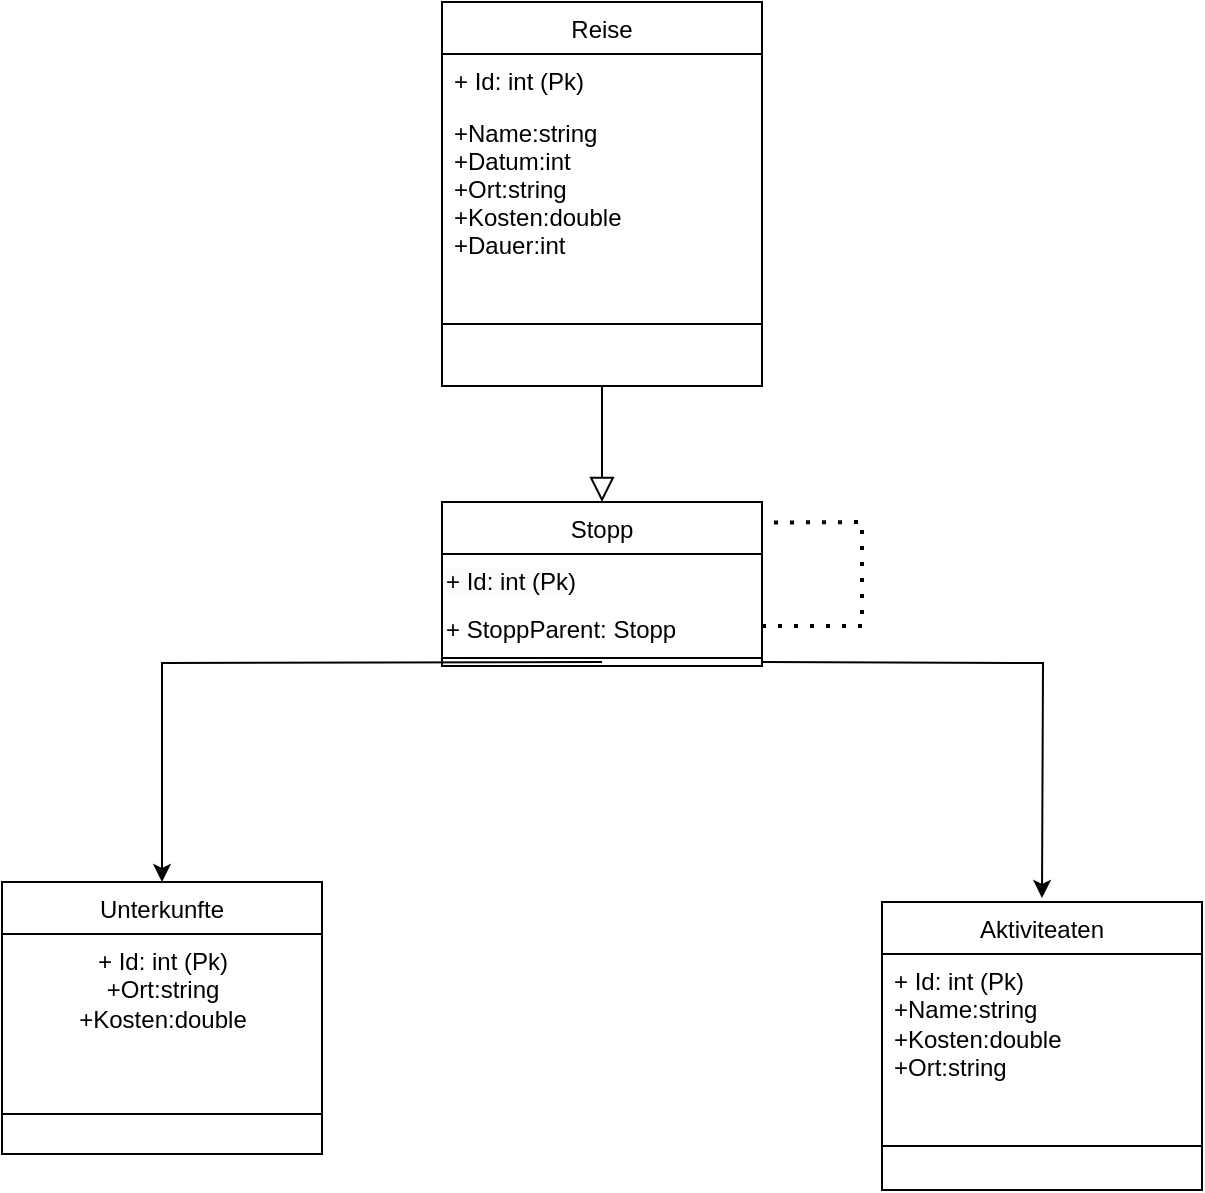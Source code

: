 <mxfile version="24.0.0" type="github">
  <diagram id="C5RBs43oDa-KdzZeNtuy" name="Page-1">
    <mxGraphModel dx="1982" dy="661" grid="1" gridSize="10" guides="1" tooltips="1" connect="1" arrows="1" fold="1" page="1" pageScale="1" pageWidth="827" pageHeight="1169" math="0" shadow="0">
      <root>
        <mxCell id="WIyWlLk6GJQsqaUBKTNV-0" />
        <mxCell id="WIyWlLk6GJQsqaUBKTNV-1" parent="WIyWlLk6GJQsqaUBKTNV-0" />
        <mxCell id="zkfFHV4jXpPFQw0GAbJ--6" value="Reise" style="swimlane;fontStyle=0;align=center;verticalAlign=top;childLayout=stackLayout;horizontal=1;startSize=26;horizontalStack=0;resizeParent=1;resizeLast=0;collapsible=1;marginBottom=0;rounded=0;shadow=0;strokeWidth=1;" parent="WIyWlLk6GJQsqaUBKTNV-1" vertex="1">
          <mxGeometry x="-220" y="100" width="160" height="192" as="geometry">
            <mxRectangle x="130" y="380" width="160" height="26" as="alternateBounds" />
          </mxGeometry>
        </mxCell>
        <mxCell id="zkfFHV4jXpPFQw0GAbJ--7" value="+ Id: int (Pk)" style="text;align=left;verticalAlign=top;spacingLeft=4;spacingRight=4;overflow=hidden;rotatable=0;points=[[0,0.5],[1,0.5]];portConstraint=eastwest;" parent="zkfFHV4jXpPFQw0GAbJ--6" vertex="1">
          <mxGeometry y="26" width="160" height="26" as="geometry" />
        </mxCell>
        <mxCell id="zkfFHV4jXpPFQw0GAbJ--8" value="+Name:string&#xa;+Datum:int&#xa;+Ort:string&#xa;+Kosten:double&#xa;+Dauer:int" style="text;align=left;verticalAlign=top;spacingLeft=4;spacingRight=4;overflow=hidden;rotatable=0;points=[[0,0.5],[1,0.5]];portConstraint=eastwest;rounded=0;shadow=0;html=0;" parent="zkfFHV4jXpPFQw0GAbJ--6" vertex="1">
          <mxGeometry y="52" width="160" height="78" as="geometry" />
        </mxCell>
        <mxCell id="zkfFHV4jXpPFQw0GAbJ--9" value="" style="line;html=1;strokeWidth=1;align=left;verticalAlign=middle;spacingTop=-1;spacingLeft=3;spacingRight=3;rotatable=0;labelPosition=right;points=[];portConstraint=eastwest;" parent="zkfFHV4jXpPFQw0GAbJ--6" vertex="1">
          <mxGeometry y="130" width="160" height="62" as="geometry" />
        </mxCell>
        <mxCell id="zkfFHV4jXpPFQw0GAbJ--12" value="" style="endArrow=block;endSize=10;endFill=0;shadow=0;strokeWidth=1;rounded=0;edgeStyle=elbowEdgeStyle;elbow=vertical;entryX=0.5;entryY=0;entryDx=0;entryDy=0;" parent="WIyWlLk6GJQsqaUBKTNV-1" source="zkfFHV4jXpPFQw0GAbJ--6" target="8ncZ9nrOyfA1cbjYm_7E-6" edge="1">
          <mxGeometry width="160" relative="1" as="geometry">
            <mxPoint x="200" y="203" as="sourcePoint" />
            <mxPoint x="200" y="203" as="targetPoint" />
          </mxGeometry>
        </mxCell>
        <mxCell id="8ncZ9nrOyfA1cbjYm_7E-0" value="Unterkunfte" style="swimlane;fontStyle=0;align=center;verticalAlign=top;childLayout=stackLayout;horizontal=1;startSize=26;horizontalStack=0;resizeParent=1;resizeLast=0;collapsible=1;marginBottom=0;rounded=0;shadow=0;strokeWidth=1;" vertex="1" parent="WIyWlLk6GJQsqaUBKTNV-1">
          <mxGeometry x="-440" y="540" width="160" height="136" as="geometry">
            <mxRectangle x="340" y="380" width="170" height="26" as="alternateBounds" />
          </mxGeometry>
        </mxCell>
        <mxCell id="8ncZ9nrOyfA1cbjYm_7E-19" value="&lt;span style=&quot;text-align: left;&quot;&gt;+ Id: int (Pk)&lt;/span&gt;&lt;div&gt;&lt;span style=&quot;text-align: left;&quot;&gt;+Ort:string&lt;/span&gt;&lt;/div&gt;&lt;div style=&quot;text-align: left;&quot;&gt;+Kosten:double&lt;/div&gt;&lt;div&gt;&lt;span style=&quot;text-align: left;&quot;&gt;&lt;br&gt;&lt;/span&gt;&lt;/div&gt;" style="text;html=1;align=center;verticalAlign=middle;resizable=0;points=[];autosize=1;strokeColor=none;fillColor=none;" vertex="1" parent="8ncZ9nrOyfA1cbjYm_7E-0">
          <mxGeometry y="26" width="160" height="70" as="geometry" />
        </mxCell>
        <mxCell id="8ncZ9nrOyfA1cbjYm_7E-2" value="" style="line;html=1;strokeWidth=1;align=left;verticalAlign=middle;spacingTop=-1;spacingLeft=3;spacingRight=3;rotatable=0;labelPosition=right;points=[];portConstraint=eastwest;" vertex="1" parent="8ncZ9nrOyfA1cbjYm_7E-0">
          <mxGeometry y="96" width="160" height="40" as="geometry" />
        </mxCell>
        <mxCell id="8ncZ9nrOyfA1cbjYm_7E-3" value="Aktiviteaten" style="swimlane;fontStyle=0;align=center;verticalAlign=top;childLayout=stackLayout;horizontal=1;startSize=26;horizontalStack=0;resizeParent=1;resizeLast=0;collapsible=1;marginBottom=0;rounded=0;shadow=0;strokeWidth=1;" vertex="1" parent="WIyWlLk6GJQsqaUBKTNV-1">
          <mxGeometry y="550" width="160" height="144" as="geometry">
            <mxRectangle x="340" y="380" width="170" height="26" as="alternateBounds" />
          </mxGeometry>
        </mxCell>
        <mxCell id="8ncZ9nrOyfA1cbjYm_7E-18" value="&lt;span style=&quot;text-wrap: nowrap;&quot;&gt;+ Id: int (Pk)&lt;/span&gt;&lt;div&gt;&lt;span style=&quot;text-wrap: nowrap;&quot;&gt;+Name:string&lt;/span&gt;&lt;/div&gt;&lt;div&gt;&lt;span style=&quot;text-wrap: nowrap;&quot;&gt;+Kosten:double&lt;/span&gt;&lt;/div&gt;&lt;div&gt;&lt;span style=&quot;text-wrap: nowrap;&quot;&gt;+Ort:string&lt;/span&gt;&lt;/div&gt;" style="text;strokeColor=none;fillColor=none;spacingLeft=4;spacingRight=4;overflow=hidden;rotatable=0;points=[[0,0.5],[1,0.5]];portConstraint=eastwest;fontSize=12;whiteSpace=wrap;html=1;" vertex="1" parent="8ncZ9nrOyfA1cbjYm_7E-3">
          <mxGeometry y="26" width="160" height="74" as="geometry" />
        </mxCell>
        <mxCell id="8ncZ9nrOyfA1cbjYm_7E-5" value="" style="line;html=1;strokeWidth=1;align=left;verticalAlign=middle;spacingTop=-1;spacingLeft=3;spacingRight=3;rotatable=0;labelPosition=right;points=[];portConstraint=eastwest;" vertex="1" parent="8ncZ9nrOyfA1cbjYm_7E-3">
          <mxGeometry y="100" width="160" height="44" as="geometry" />
        </mxCell>
        <mxCell id="8ncZ9nrOyfA1cbjYm_7E-15" style="edgeStyle=orthogonalEdgeStyle;rounded=0;orthogonalLoop=1;jettySize=auto;html=1;entryX=0.5;entryY=0;entryDx=0;entryDy=0;" edge="1" parent="WIyWlLk6GJQsqaUBKTNV-1" target="8ncZ9nrOyfA1cbjYm_7E-0">
          <mxGeometry relative="1" as="geometry">
            <mxPoint x="-140" y="430" as="sourcePoint" />
          </mxGeometry>
        </mxCell>
        <mxCell id="8ncZ9nrOyfA1cbjYm_7E-16" style="edgeStyle=orthogonalEdgeStyle;rounded=0;orthogonalLoop=1;jettySize=auto;html=1;exitX=1;exitY=1;exitDx=0;exitDy=0;entryX=0.5;entryY=0;entryDx=0;entryDy=0;" edge="1" parent="WIyWlLk6GJQsqaUBKTNV-1">
          <mxGeometry relative="1" as="geometry">
            <mxPoint x="-60.0" y="430.0" as="sourcePoint" />
            <mxPoint x="80" y="548" as="targetPoint" />
          </mxGeometry>
        </mxCell>
        <mxCell id="8ncZ9nrOyfA1cbjYm_7E-6" value="Stopp" style="swimlane;fontStyle=0;align=center;verticalAlign=top;childLayout=stackLayout;horizontal=1;startSize=26;horizontalStack=0;resizeParent=1;resizeLast=0;collapsible=1;marginBottom=0;rounded=0;shadow=0;strokeWidth=1;" vertex="1" parent="WIyWlLk6GJQsqaUBKTNV-1">
          <mxGeometry x="-220" y="350" width="160" height="82" as="geometry">
            <mxRectangle x="340" y="380" width="170" height="26" as="alternateBounds" />
          </mxGeometry>
        </mxCell>
        <mxCell id="8ncZ9nrOyfA1cbjYm_7E-9" value="&lt;span style=&quot;color: rgb(0, 0, 0); font-family: Helvetica; font-size: 12px; font-style: normal; font-variant-ligatures: normal; font-variant-caps: normal; font-weight: 400; letter-spacing: normal; orphans: 2; text-align: left; text-indent: 0px; text-transform: none; widows: 2; word-spacing: 0px; -webkit-text-stroke-width: 0px; white-space: nowrap; background-color: rgb(251, 251, 251); text-decoration-thickness: initial; text-decoration-style: initial; text-decoration-color: initial; display: inline !important; float: none;&quot;&gt;+ Id: int (Pk)&lt;/span&gt;" style="text;whiteSpace=wrap;html=1;" vertex="1" parent="8ncZ9nrOyfA1cbjYm_7E-6">
          <mxGeometry y="26" width="160" height="24" as="geometry" />
        </mxCell>
        <mxCell id="8ncZ9nrOyfA1cbjYm_7E-10" value="&lt;span style=&quot;text-wrap: nowrap;&quot;&gt;+ StoppParent: Stopp&lt;/span&gt;" style="text;whiteSpace=wrap;html=1;" vertex="1" parent="8ncZ9nrOyfA1cbjYm_7E-6">
          <mxGeometry y="50" width="160" height="24" as="geometry" />
        </mxCell>
        <mxCell id="8ncZ9nrOyfA1cbjYm_7E-8" value="" style="line;html=1;strokeWidth=1;align=left;verticalAlign=middle;spacingTop=-1;spacingLeft=3;spacingRight=3;rotatable=0;labelPosition=right;points=[];portConstraint=eastwest;" vertex="1" parent="8ncZ9nrOyfA1cbjYm_7E-6">
          <mxGeometry y="74" width="160" height="8" as="geometry" />
        </mxCell>
        <mxCell id="8ncZ9nrOyfA1cbjYm_7E-11" value="" style="endArrow=none;dashed=1;html=1;dashPattern=1 3;strokeWidth=2;rounded=0;exitX=1;exitY=0.5;exitDx=0;exitDy=0;entryX=0.997;entryY=0.126;entryDx=0;entryDy=0;entryPerimeter=0;" edge="1" parent="8ncZ9nrOyfA1cbjYm_7E-6" source="8ncZ9nrOyfA1cbjYm_7E-10" target="8ncZ9nrOyfA1cbjYm_7E-6">
          <mxGeometry width="50" height="50" relative="1" as="geometry">
            <mxPoint x="280" y="210" as="sourcePoint" />
            <mxPoint x="260" y="60" as="targetPoint" />
            <Array as="points">
              <mxPoint x="210" y="62" />
              <mxPoint x="210" y="10" />
            </Array>
          </mxGeometry>
        </mxCell>
      </root>
    </mxGraphModel>
  </diagram>
</mxfile>
